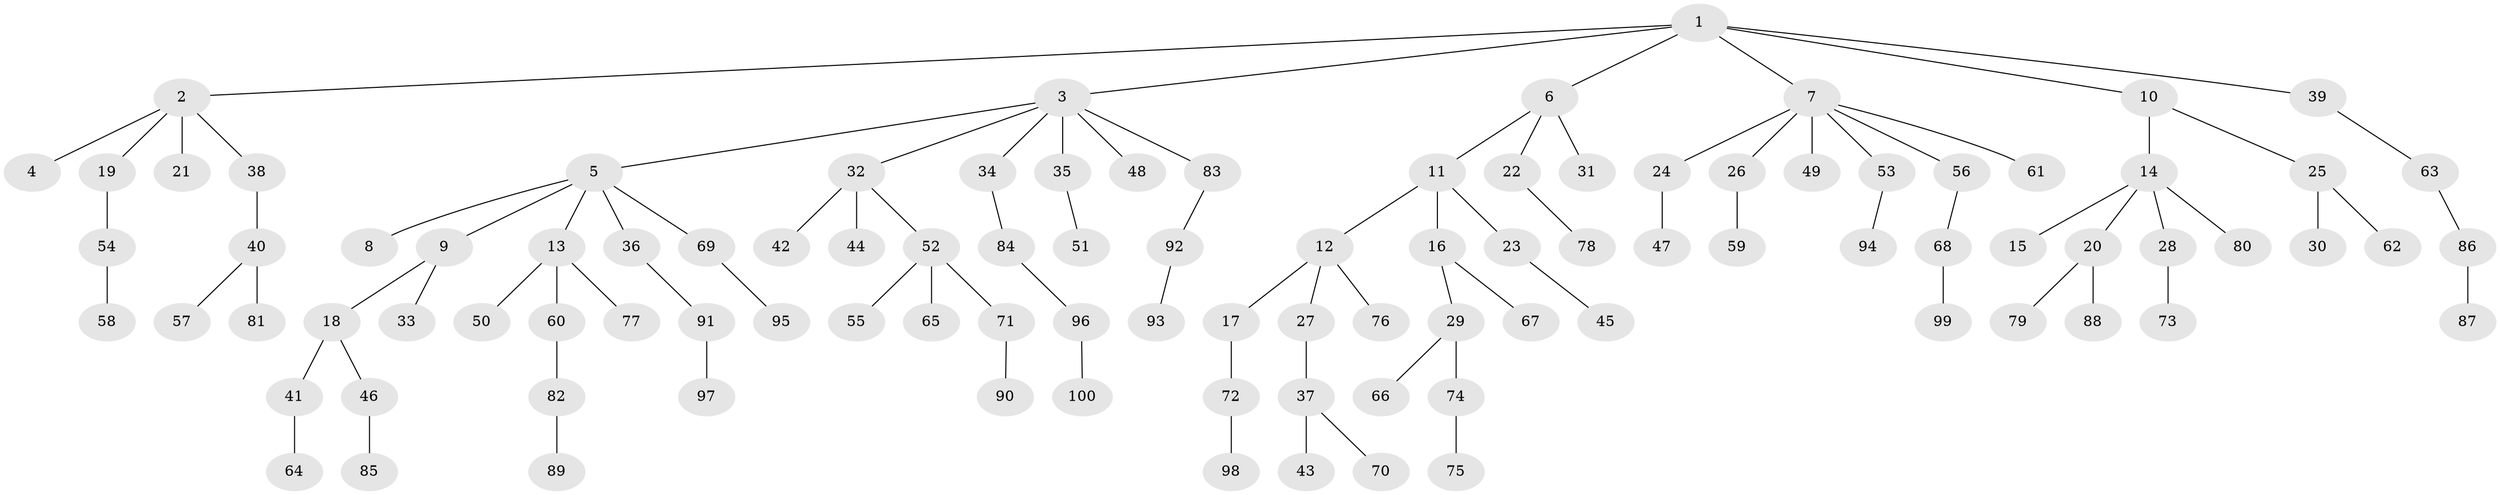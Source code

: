 // Generated by graph-tools (version 1.1) at 2025/11/02/21/25 10:11:10]
// undirected, 100 vertices, 99 edges
graph export_dot {
graph [start="1"]
  node [color=gray90,style=filled];
  1;
  2;
  3;
  4;
  5;
  6;
  7;
  8;
  9;
  10;
  11;
  12;
  13;
  14;
  15;
  16;
  17;
  18;
  19;
  20;
  21;
  22;
  23;
  24;
  25;
  26;
  27;
  28;
  29;
  30;
  31;
  32;
  33;
  34;
  35;
  36;
  37;
  38;
  39;
  40;
  41;
  42;
  43;
  44;
  45;
  46;
  47;
  48;
  49;
  50;
  51;
  52;
  53;
  54;
  55;
  56;
  57;
  58;
  59;
  60;
  61;
  62;
  63;
  64;
  65;
  66;
  67;
  68;
  69;
  70;
  71;
  72;
  73;
  74;
  75;
  76;
  77;
  78;
  79;
  80;
  81;
  82;
  83;
  84;
  85;
  86;
  87;
  88;
  89;
  90;
  91;
  92;
  93;
  94;
  95;
  96;
  97;
  98;
  99;
  100;
  1 -- 2;
  1 -- 3;
  1 -- 6;
  1 -- 7;
  1 -- 10;
  1 -- 39;
  2 -- 4;
  2 -- 19;
  2 -- 21;
  2 -- 38;
  3 -- 5;
  3 -- 32;
  3 -- 34;
  3 -- 35;
  3 -- 48;
  3 -- 83;
  5 -- 8;
  5 -- 9;
  5 -- 13;
  5 -- 36;
  5 -- 69;
  6 -- 11;
  6 -- 22;
  6 -- 31;
  7 -- 24;
  7 -- 26;
  7 -- 49;
  7 -- 53;
  7 -- 56;
  7 -- 61;
  9 -- 18;
  9 -- 33;
  10 -- 14;
  10 -- 25;
  11 -- 12;
  11 -- 16;
  11 -- 23;
  12 -- 17;
  12 -- 27;
  12 -- 76;
  13 -- 50;
  13 -- 60;
  13 -- 77;
  14 -- 15;
  14 -- 20;
  14 -- 28;
  14 -- 80;
  16 -- 29;
  16 -- 67;
  17 -- 72;
  18 -- 41;
  18 -- 46;
  19 -- 54;
  20 -- 79;
  20 -- 88;
  22 -- 78;
  23 -- 45;
  24 -- 47;
  25 -- 30;
  25 -- 62;
  26 -- 59;
  27 -- 37;
  28 -- 73;
  29 -- 66;
  29 -- 74;
  32 -- 42;
  32 -- 44;
  32 -- 52;
  34 -- 84;
  35 -- 51;
  36 -- 91;
  37 -- 43;
  37 -- 70;
  38 -- 40;
  39 -- 63;
  40 -- 57;
  40 -- 81;
  41 -- 64;
  46 -- 85;
  52 -- 55;
  52 -- 65;
  52 -- 71;
  53 -- 94;
  54 -- 58;
  56 -- 68;
  60 -- 82;
  63 -- 86;
  68 -- 99;
  69 -- 95;
  71 -- 90;
  72 -- 98;
  74 -- 75;
  82 -- 89;
  83 -- 92;
  84 -- 96;
  86 -- 87;
  91 -- 97;
  92 -- 93;
  96 -- 100;
}
